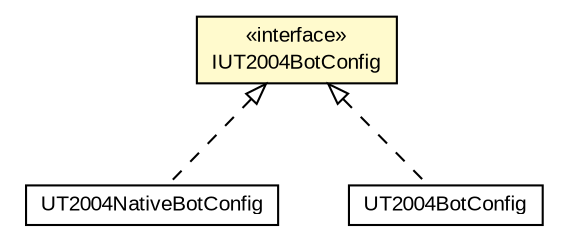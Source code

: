 #!/usr/local/bin/dot
#
# Class diagram 
# Generated by UMLGraph version 5.1 (http://www.umlgraph.org/)
#

digraph G {
	edge [fontname="arial",fontsize=10,labelfontname="arial",labelfontsize=10];
	node [fontname="arial",fontsize=10,shape=plaintext];
	nodesep=0.25;
	ranksep=0.5;
	// cz.cuni.amis.pogamut.ut2004.tournament.match.UT2004NativeBotConfig
	c2021 [label=<<table title="cz.cuni.amis.pogamut.ut2004.tournament.match.UT2004NativeBotConfig" border="0" cellborder="1" cellspacing="0" cellpadding="2" port="p" href="./UT2004NativeBotConfig.html">
		<tr><td><table border="0" cellspacing="0" cellpadding="1">
<tr><td align="center" balign="center"> UT2004NativeBotConfig </td></tr>
		</table></td></tr>
		</table>>, fontname="arial", fontcolor="black", fontsize=10.0];
	// cz.cuni.amis.pogamut.ut2004.tournament.match.UT2004BotConfig
	c2028 [label=<<table title="cz.cuni.amis.pogamut.ut2004.tournament.match.UT2004BotConfig" border="0" cellborder="1" cellspacing="0" cellpadding="2" port="p" href="./UT2004BotConfig.html">
		<tr><td><table border="0" cellspacing="0" cellpadding="1">
<tr><td align="center" balign="center"> UT2004BotConfig </td></tr>
		</table></td></tr>
		</table>>, fontname="arial", fontcolor="black", fontsize=10.0];
	// cz.cuni.amis.pogamut.ut2004.tournament.match.IUT2004BotConfig
	c2030 [label=<<table title="cz.cuni.amis.pogamut.ut2004.tournament.match.IUT2004BotConfig" border="0" cellborder="1" cellspacing="0" cellpadding="2" port="p" bgcolor="lemonChiffon" href="./IUT2004BotConfig.html">
		<tr><td><table border="0" cellspacing="0" cellpadding="1">
<tr><td align="center" balign="center"> &#171;interface&#187; </td></tr>
<tr><td align="center" balign="center"> IUT2004BotConfig </td></tr>
		</table></td></tr>
		</table>>, fontname="arial", fontcolor="black", fontsize=10.0];
	//cz.cuni.amis.pogamut.ut2004.tournament.match.UT2004NativeBotConfig implements cz.cuni.amis.pogamut.ut2004.tournament.match.IUT2004BotConfig
	c2030:p -> c2021:p [dir=back,arrowtail=empty,style=dashed];
	//cz.cuni.amis.pogamut.ut2004.tournament.match.UT2004BotConfig implements cz.cuni.amis.pogamut.ut2004.tournament.match.IUT2004BotConfig
	c2030:p -> c2028:p [dir=back,arrowtail=empty,style=dashed];
}

